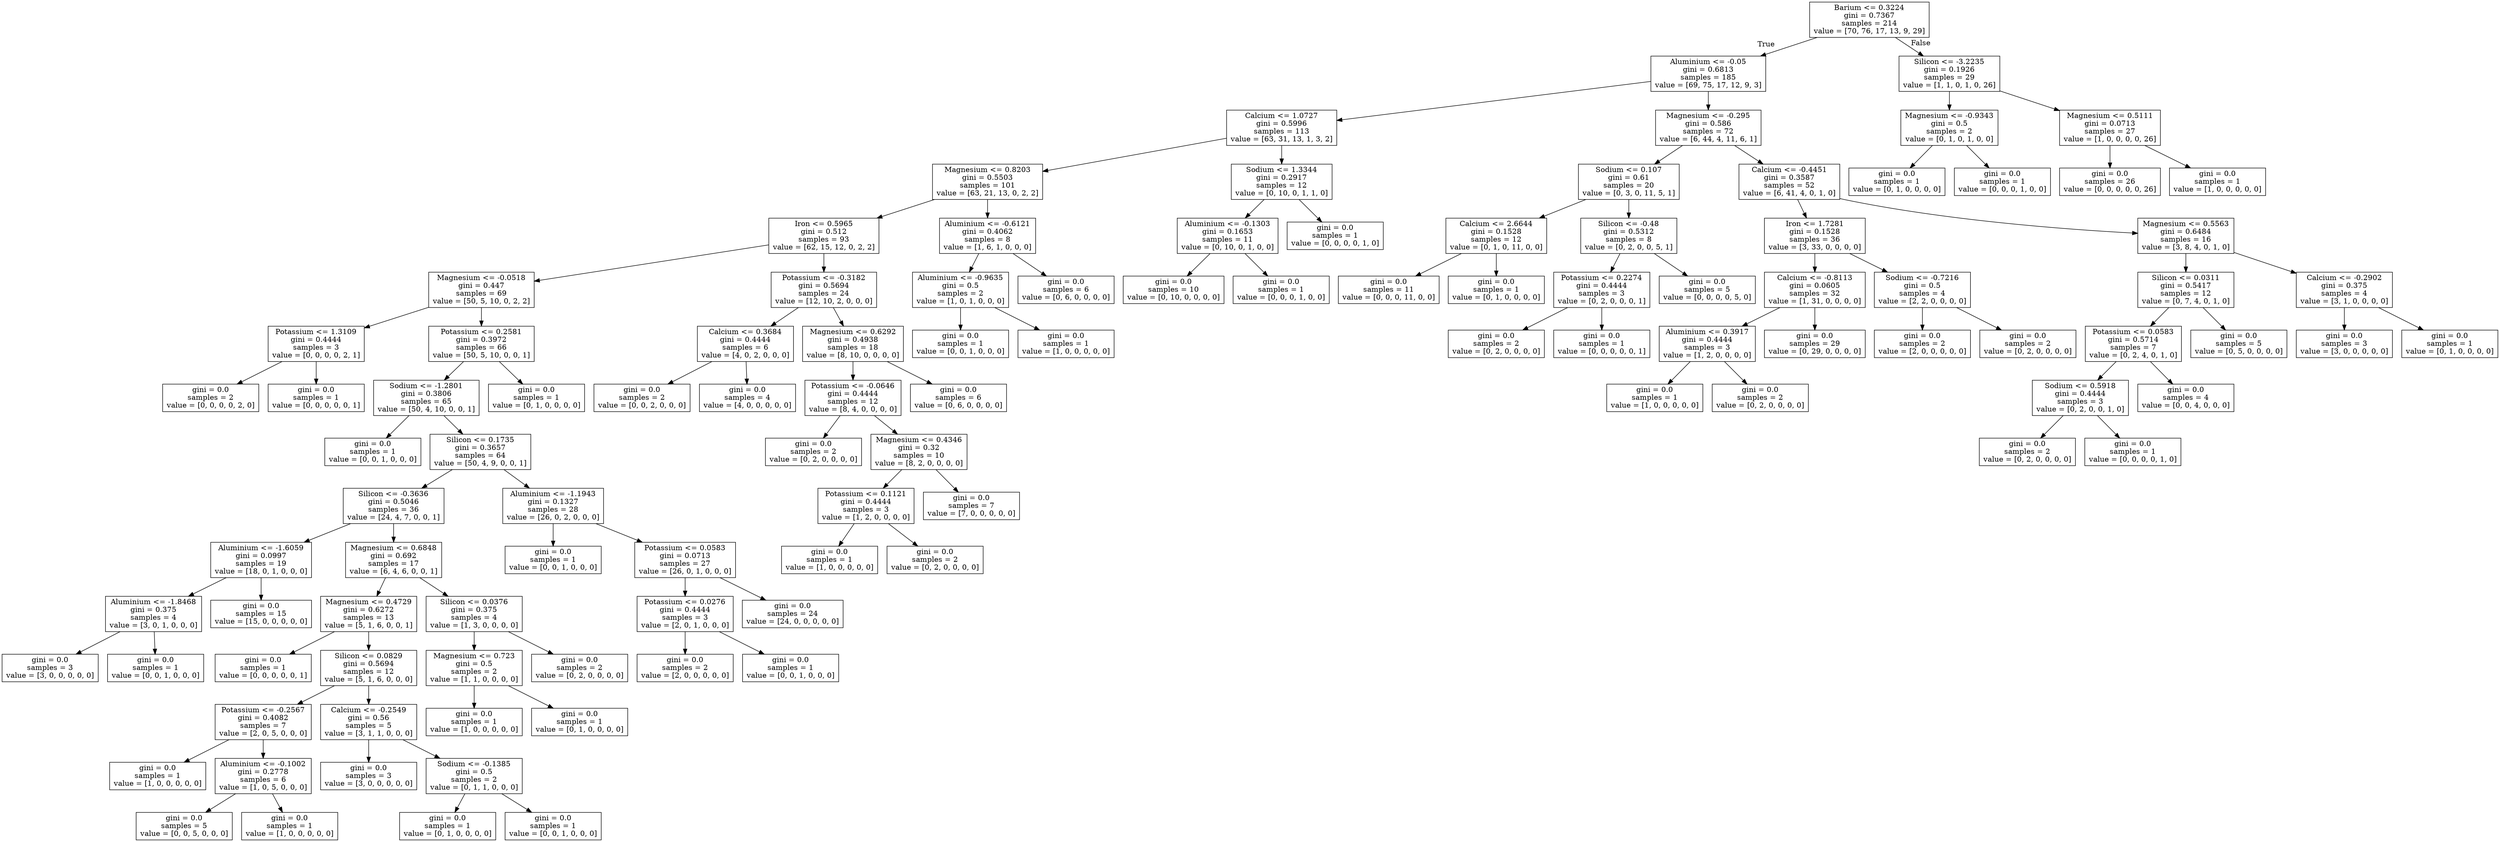 digraph Tree {
node [shape=box] ;
0 [label="Barium <= 0.3224\ngini = 0.7367\nsamples = 214\nvalue = [70, 76, 17, 13, 9, 29]"] ;
1 [label="Aluminium <= -0.05\ngini = 0.6813\nsamples = 185\nvalue = [69, 75, 17, 12, 9, 3]"] ;
0 -> 1 [labeldistance=2.5, labelangle=45, headlabel="True"] ;
2 [label="Calcium <= 1.0727\ngini = 0.5996\nsamples = 113\nvalue = [63, 31, 13, 1, 3, 2]"] ;
1 -> 2 ;
3 [label="Magnesium <= 0.8203\ngini = 0.5503\nsamples = 101\nvalue = [63, 21, 13, 0, 2, 2]"] ;
2 -> 3 ;
4 [label="Iron <= 0.5965\ngini = 0.512\nsamples = 93\nvalue = [62, 15, 12, 0, 2, 2]"] ;
3 -> 4 ;
5 [label="Magnesium <= -0.0518\ngini = 0.447\nsamples = 69\nvalue = [50, 5, 10, 0, 2, 2]"] ;
4 -> 5 ;
6 [label="Potassium <= 1.3109\ngini = 0.4444\nsamples = 3\nvalue = [0, 0, 0, 0, 2, 1]"] ;
5 -> 6 ;
7 [label="gini = 0.0\nsamples = 2\nvalue = [0, 0, 0, 0, 2, 0]"] ;
6 -> 7 ;
8 [label="gini = 0.0\nsamples = 1\nvalue = [0, 0, 0, 0, 0, 1]"] ;
6 -> 8 ;
9 [label="Potassium <= 0.2581\ngini = 0.3972\nsamples = 66\nvalue = [50, 5, 10, 0, 0, 1]"] ;
5 -> 9 ;
10 [label="Sodium <= -1.2801\ngini = 0.3806\nsamples = 65\nvalue = [50, 4, 10, 0, 0, 1]"] ;
9 -> 10 ;
11 [label="gini = 0.0\nsamples = 1\nvalue = [0, 0, 1, 0, 0, 0]"] ;
10 -> 11 ;
12 [label="Silicon <= 0.1735\ngini = 0.3657\nsamples = 64\nvalue = [50, 4, 9, 0, 0, 1]"] ;
10 -> 12 ;
13 [label="Silicon <= -0.3636\ngini = 0.5046\nsamples = 36\nvalue = [24, 4, 7, 0, 0, 1]"] ;
12 -> 13 ;
14 [label="Aluminium <= -1.6059\ngini = 0.0997\nsamples = 19\nvalue = [18, 0, 1, 0, 0, 0]"] ;
13 -> 14 ;
15 [label="Aluminium <= -1.8468\ngini = 0.375\nsamples = 4\nvalue = [3, 0, 1, 0, 0, 0]"] ;
14 -> 15 ;
16 [label="gini = 0.0\nsamples = 3\nvalue = [3, 0, 0, 0, 0, 0]"] ;
15 -> 16 ;
17 [label="gini = 0.0\nsamples = 1\nvalue = [0, 0, 1, 0, 0, 0]"] ;
15 -> 17 ;
18 [label="gini = 0.0\nsamples = 15\nvalue = [15, 0, 0, 0, 0, 0]"] ;
14 -> 18 ;
19 [label="Magnesium <= 0.6848\ngini = 0.692\nsamples = 17\nvalue = [6, 4, 6, 0, 0, 1]"] ;
13 -> 19 ;
20 [label="Magnesium <= 0.4729\ngini = 0.6272\nsamples = 13\nvalue = [5, 1, 6, 0, 0, 1]"] ;
19 -> 20 ;
21 [label="gini = 0.0\nsamples = 1\nvalue = [0, 0, 0, 0, 0, 1]"] ;
20 -> 21 ;
22 [label="Silicon <= 0.0829\ngini = 0.5694\nsamples = 12\nvalue = [5, 1, 6, 0, 0, 0]"] ;
20 -> 22 ;
23 [label="Potassium <= -0.2567\ngini = 0.4082\nsamples = 7\nvalue = [2, 0, 5, 0, 0, 0]"] ;
22 -> 23 ;
24 [label="gini = 0.0\nsamples = 1\nvalue = [1, 0, 0, 0, 0, 0]"] ;
23 -> 24 ;
25 [label="Aluminium <= -0.1002\ngini = 0.2778\nsamples = 6\nvalue = [1, 0, 5, 0, 0, 0]"] ;
23 -> 25 ;
26 [label="gini = 0.0\nsamples = 5\nvalue = [0, 0, 5, 0, 0, 0]"] ;
25 -> 26 ;
27 [label="gini = 0.0\nsamples = 1\nvalue = [1, 0, 0, 0, 0, 0]"] ;
25 -> 27 ;
28 [label="Calcium <= -0.2549\ngini = 0.56\nsamples = 5\nvalue = [3, 1, 1, 0, 0, 0]"] ;
22 -> 28 ;
29 [label="gini = 0.0\nsamples = 3\nvalue = [3, 0, 0, 0, 0, 0]"] ;
28 -> 29 ;
30 [label="Sodium <= -0.1385\ngini = 0.5\nsamples = 2\nvalue = [0, 1, 1, 0, 0, 0]"] ;
28 -> 30 ;
31 [label="gini = 0.0\nsamples = 1\nvalue = [0, 1, 0, 0, 0, 0]"] ;
30 -> 31 ;
32 [label="gini = 0.0\nsamples = 1\nvalue = [0, 0, 1, 0, 0, 0]"] ;
30 -> 32 ;
33 [label="Silicon <= 0.0376\ngini = 0.375\nsamples = 4\nvalue = [1, 3, 0, 0, 0, 0]"] ;
19 -> 33 ;
34 [label="Magnesium <= 0.723\ngini = 0.5\nsamples = 2\nvalue = [1, 1, 0, 0, 0, 0]"] ;
33 -> 34 ;
35 [label="gini = 0.0\nsamples = 1\nvalue = [1, 0, 0, 0, 0, 0]"] ;
34 -> 35 ;
36 [label="gini = 0.0\nsamples = 1\nvalue = [0, 1, 0, 0, 0, 0]"] ;
34 -> 36 ;
37 [label="gini = 0.0\nsamples = 2\nvalue = [0, 2, 0, 0, 0, 0]"] ;
33 -> 37 ;
38 [label="Aluminium <= -1.1943\ngini = 0.1327\nsamples = 28\nvalue = [26, 0, 2, 0, 0, 0]"] ;
12 -> 38 ;
39 [label="gini = 0.0\nsamples = 1\nvalue = [0, 0, 1, 0, 0, 0]"] ;
38 -> 39 ;
40 [label="Potassium <= 0.0583\ngini = 0.0713\nsamples = 27\nvalue = [26, 0, 1, 0, 0, 0]"] ;
38 -> 40 ;
41 [label="Potassium <= 0.0276\ngini = 0.4444\nsamples = 3\nvalue = [2, 0, 1, 0, 0, 0]"] ;
40 -> 41 ;
42 [label="gini = 0.0\nsamples = 2\nvalue = [2, 0, 0, 0, 0, 0]"] ;
41 -> 42 ;
43 [label="gini = 0.0\nsamples = 1\nvalue = [0, 0, 1, 0, 0, 0]"] ;
41 -> 43 ;
44 [label="gini = 0.0\nsamples = 24\nvalue = [24, 0, 0, 0, 0, 0]"] ;
40 -> 44 ;
45 [label="gini = 0.0\nsamples = 1\nvalue = [0, 1, 0, 0, 0, 0]"] ;
9 -> 45 ;
46 [label="Potassium <= -0.3182\ngini = 0.5694\nsamples = 24\nvalue = [12, 10, 2, 0, 0, 0]"] ;
4 -> 46 ;
47 [label="Calcium <= 0.3684\ngini = 0.4444\nsamples = 6\nvalue = [4, 0, 2, 0, 0, 0]"] ;
46 -> 47 ;
48 [label="gini = 0.0\nsamples = 2\nvalue = [0, 0, 2, 0, 0, 0]"] ;
47 -> 48 ;
49 [label="gini = 0.0\nsamples = 4\nvalue = [4, 0, 0, 0, 0, 0]"] ;
47 -> 49 ;
50 [label="Magnesium <= 0.6292\ngini = 0.4938\nsamples = 18\nvalue = [8, 10, 0, 0, 0, 0]"] ;
46 -> 50 ;
51 [label="Potassium <= -0.0646\ngini = 0.4444\nsamples = 12\nvalue = [8, 4, 0, 0, 0, 0]"] ;
50 -> 51 ;
52 [label="gini = 0.0\nsamples = 2\nvalue = [0, 2, 0, 0, 0, 0]"] ;
51 -> 52 ;
53 [label="Magnesium <= 0.4346\ngini = 0.32\nsamples = 10\nvalue = [8, 2, 0, 0, 0, 0]"] ;
51 -> 53 ;
54 [label="Potassium <= 0.1121\ngini = 0.4444\nsamples = 3\nvalue = [1, 2, 0, 0, 0, 0]"] ;
53 -> 54 ;
55 [label="gini = 0.0\nsamples = 1\nvalue = [1, 0, 0, 0, 0, 0]"] ;
54 -> 55 ;
56 [label="gini = 0.0\nsamples = 2\nvalue = [0, 2, 0, 0, 0, 0]"] ;
54 -> 56 ;
57 [label="gini = 0.0\nsamples = 7\nvalue = [7, 0, 0, 0, 0, 0]"] ;
53 -> 57 ;
58 [label="gini = 0.0\nsamples = 6\nvalue = [0, 6, 0, 0, 0, 0]"] ;
50 -> 58 ;
59 [label="Aluminium <= -0.6121\ngini = 0.4062\nsamples = 8\nvalue = [1, 6, 1, 0, 0, 0]"] ;
3 -> 59 ;
60 [label="Aluminium <= -0.9635\ngini = 0.5\nsamples = 2\nvalue = [1, 0, 1, 0, 0, 0]"] ;
59 -> 60 ;
61 [label="gini = 0.0\nsamples = 1\nvalue = [0, 0, 1, 0, 0, 0]"] ;
60 -> 61 ;
62 [label="gini = 0.0\nsamples = 1\nvalue = [1, 0, 0, 0, 0, 0]"] ;
60 -> 62 ;
63 [label="gini = 0.0\nsamples = 6\nvalue = [0, 6, 0, 0, 0, 0]"] ;
59 -> 63 ;
64 [label="Sodium <= 1.3344\ngini = 0.2917\nsamples = 12\nvalue = [0, 10, 0, 1, 1, 0]"] ;
2 -> 64 ;
65 [label="Aluminium <= -0.1303\ngini = 0.1653\nsamples = 11\nvalue = [0, 10, 0, 1, 0, 0]"] ;
64 -> 65 ;
66 [label="gini = 0.0\nsamples = 10\nvalue = [0, 10, 0, 0, 0, 0]"] ;
65 -> 66 ;
67 [label="gini = 0.0\nsamples = 1\nvalue = [0, 0, 0, 1, 0, 0]"] ;
65 -> 67 ;
68 [label="gini = 0.0\nsamples = 1\nvalue = [0, 0, 0, 0, 1, 0]"] ;
64 -> 68 ;
69 [label="Magnesium <= -0.295\ngini = 0.586\nsamples = 72\nvalue = [6, 44, 4, 11, 6, 1]"] ;
1 -> 69 ;
70 [label="Sodium <= 0.107\ngini = 0.61\nsamples = 20\nvalue = [0, 3, 0, 11, 5, 1]"] ;
69 -> 70 ;
71 [label="Calcium <= 2.6644\ngini = 0.1528\nsamples = 12\nvalue = [0, 1, 0, 11, 0, 0]"] ;
70 -> 71 ;
72 [label="gini = 0.0\nsamples = 11\nvalue = [0, 0, 0, 11, 0, 0]"] ;
71 -> 72 ;
73 [label="gini = 0.0\nsamples = 1\nvalue = [0, 1, 0, 0, 0, 0]"] ;
71 -> 73 ;
74 [label="Silicon <= -0.48\ngini = 0.5312\nsamples = 8\nvalue = [0, 2, 0, 0, 5, 1]"] ;
70 -> 74 ;
75 [label="Potassium <= 0.2274\ngini = 0.4444\nsamples = 3\nvalue = [0, 2, 0, 0, 0, 1]"] ;
74 -> 75 ;
76 [label="gini = 0.0\nsamples = 2\nvalue = [0, 2, 0, 0, 0, 0]"] ;
75 -> 76 ;
77 [label="gini = 0.0\nsamples = 1\nvalue = [0, 0, 0, 0, 0, 1]"] ;
75 -> 77 ;
78 [label="gini = 0.0\nsamples = 5\nvalue = [0, 0, 0, 0, 5, 0]"] ;
74 -> 78 ;
79 [label="Calcium <= -0.4451\ngini = 0.3587\nsamples = 52\nvalue = [6, 41, 4, 0, 1, 0]"] ;
69 -> 79 ;
80 [label="Iron <= 1.7281\ngini = 0.1528\nsamples = 36\nvalue = [3, 33, 0, 0, 0, 0]"] ;
79 -> 80 ;
81 [label="Calcium <= -0.8113\ngini = 0.0605\nsamples = 32\nvalue = [1, 31, 0, 0, 0, 0]"] ;
80 -> 81 ;
82 [label="Aluminium <= 0.3917\ngini = 0.4444\nsamples = 3\nvalue = [1, 2, 0, 0, 0, 0]"] ;
81 -> 82 ;
83 [label="gini = 0.0\nsamples = 1\nvalue = [1, 0, 0, 0, 0, 0]"] ;
82 -> 83 ;
84 [label="gini = 0.0\nsamples = 2\nvalue = [0, 2, 0, 0, 0, 0]"] ;
82 -> 84 ;
85 [label="gini = 0.0\nsamples = 29\nvalue = [0, 29, 0, 0, 0, 0]"] ;
81 -> 85 ;
86 [label="Sodium <= -0.7216\ngini = 0.5\nsamples = 4\nvalue = [2, 2, 0, 0, 0, 0]"] ;
80 -> 86 ;
87 [label="gini = 0.0\nsamples = 2\nvalue = [2, 0, 0, 0, 0, 0]"] ;
86 -> 87 ;
88 [label="gini = 0.0\nsamples = 2\nvalue = [0, 2, 0, 0, 0, 0]"] ;
86 -> 88 ;
89 [label="Magnesium <= 0.5563\ngini = 0.6484\nsamples = 16\nvalue = [3, 8, 4, 0, 1, 0]"] ;
79 -> 89 ;
90 [label="Silicon <= 0.0311\ngini = 0.5417\nsamples = 12\nvalue = [0, 7, 4, 0, 1, 0]"] ;
89 -> 90 ;
91 [label="Potassium <= 0.0583\ngini = 0.5714\nsamples = 7\nvalue = [0, 2, 4, 0, 1, 0]"] ;
90 -> 91 ;
92 [label="Sodium <= 0.5918\ngini = 0.4444\nsamples = 3\nvalue = [0, 2, 0, 0, 1, 0]"] ;
91 -> 92 ;
93 [label="gini = 0.0\nsamples = 2\nvalue = [0, 2, 0, 0, 0, 0]"] ;
92 -> 93 ;
94 [label="gini = 0.0\nsamples = 1\nvalue = [0, 0, 0, 0, 1, 0]"] ;
92 -> 94 ;
95 [label="gini = 0.0\nsamples = 4\nvalue = [0, 0, 4, 0, 0, 0]"] ;
91 -> 95 ;
96 [label="gini = 0.0\nsamples = 5\nvalue = [0, 5, 0, 0, 0, 0]"] ;
90 -> 96 ;
97 [label="Calcium <= -0.2902\ngini = 0.375\nsamples = 4\nvalue = [3, 1, 0, 0, 0, 0]"] ;
89 -> 97 ;
98 [label="gini = 0.0\nsamples = 3\nvalue = [3, 0, 0, 0, 0, 0]"] ;
97 -> 98 ;
99 [label="gini = 0.0\nsamples = 1\nvalue = [0, 1, 0, 0, 0, 0]"] ;
97 -> 99 ;
100 [label="Silicon <= -3.2235\ngini = 0.1926\nsamples = 29\nvalue = [1, 1, 0, 1, 0, 26]"] ;
0 -> 100 [labeldistance=2.5, labelangle=-45, headlabel="False"] ;
101 [label="Magnesium <= -0.9343\ngini = 0.5\nsamples = 2\nvalue = [0, 1, 0, 1, 0, 0]"] ;
100 -> 101 ;
102 [label="gini = 0.0\nsamples = 1\nvalue = [0, 1, 0, 0, 0, 0]"] ;
101 -> 102 ;
103 [label="gini = 0.0\nsamples = 1\nvalue = [0, 0, 0, 1, 0, 0]"] ;
101 -> 103 ;
104 [label="Magnesium <= 0.5111\ngini = 0.0713\nsamples = 27\nvalue = [1, 0, 0, 0, 0, 26]"] ;
100 -> 104 ;
105 [label="gini = 0.0\nsamples = 26\nvalue = [0, 0, 0, 0, 0, 26]"] ;
104 -> 105 ;
106 [label="gini = 0.0\nsamples = 1\nvalue = [1, 0, 0, 0, 0, 0]"] ;
104 -> 106 ;
}